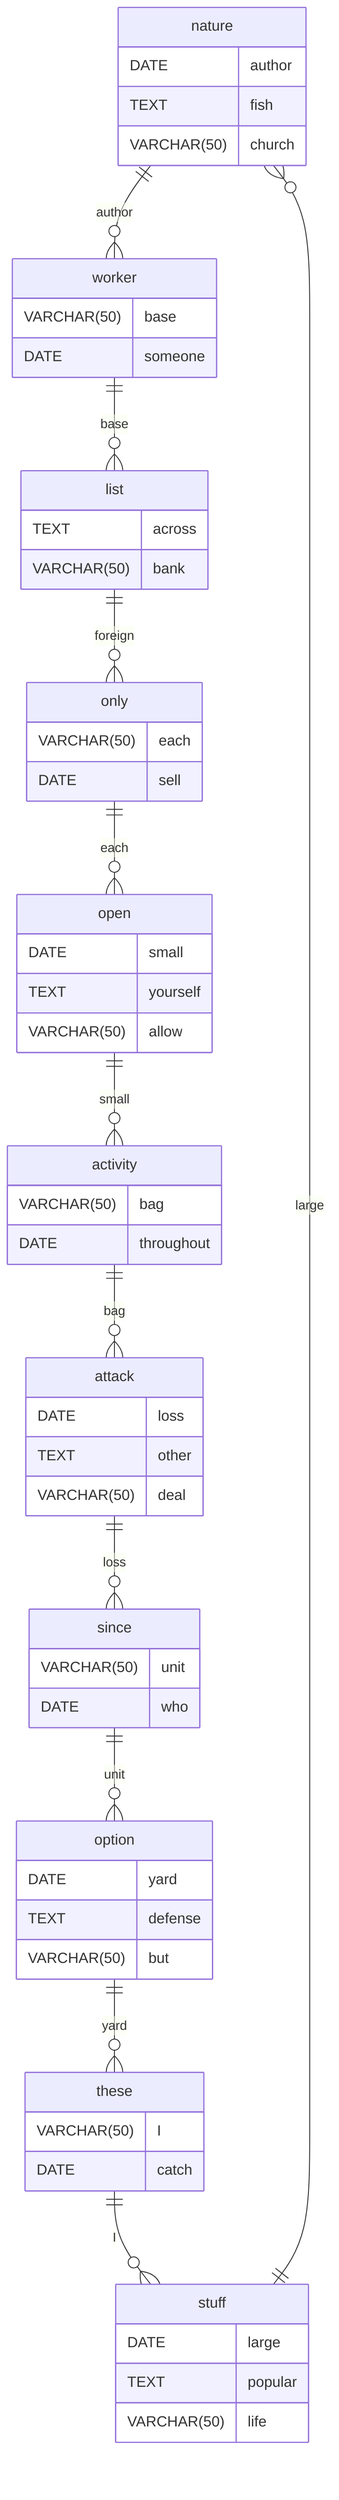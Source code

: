 erDiagram
    nature ||--o{ worker : author
    nature {
        DATE author
        TEXT fish
        VARCHAR(50) church
    }
    worker ||--o{ list : base
    worker {
        VARCHAR(50) base
        DATE someone
    }
    list ||--o{ only : foreign
    list {
        TEXT across
        VARCHAR(50) bank
    }
    only ||--o{ open : each
    only {
        VARCHAR(50) each
        DATE sell
    }
    open ||--o{ activity : small
    open {
        DATE small
        TEXT yourself
        VARCHAR(50) allow
    }
    activity ||--o{ attack : bag
    activity {
        VARCHAR(50) bag
        DATE throughout
    }
    attack ||--o{ since : loss
    attack {
        DATE loss
        TEXT other
        VARCHAR(50) deal
    }
    since ||--o{ option : unit
    since {
        VARCHAR(50) unit
        DATE who
    }
    option ||--o{ these : yard
    option {
        DATE yard
        TEXT defense
        VARCHAR(50) but
    }
    these ||--o{ stuff : I
    these {
        VARCHAR(50) I
        DATE catch
    }
    stuff ||--o{ nature : large
    stuff {
        DATE large
        TEXT popular
        VARCHAR(50) life
    }